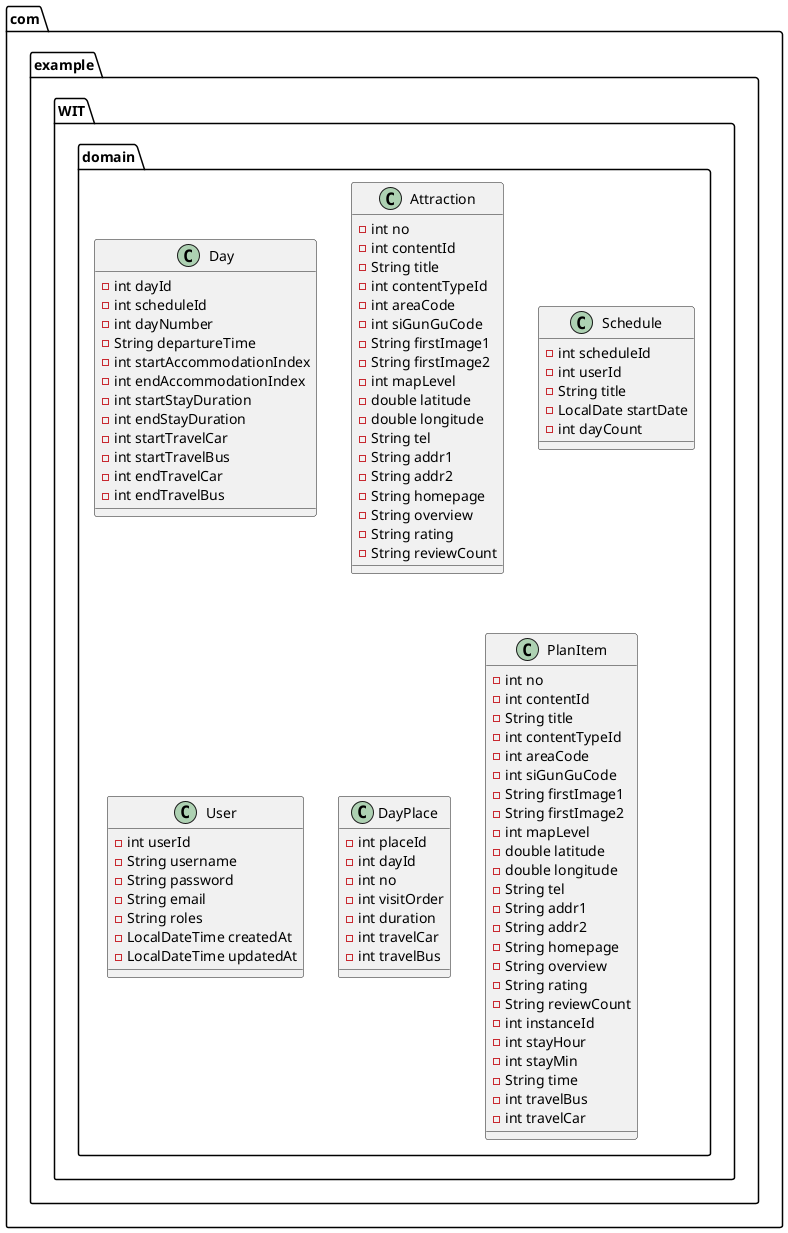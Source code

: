 @startuml
class com.example.WIT.domain.Day {
- int dayId
- int scheduleId
- int dayNumber
- String departureTime
- int startAccommodationIndex
- int endAccommodationIndex
- int startStayDuration
- int endStayDuration
- int startTravelCar
- int startTravelBus
- int endTravelCar
- int endTravelBus
}

class com.example.WIT.domain.Attraction {
- int no
- int contentId
- String title
- int contentTypeId
- int areaCode
- int siGunGuCode
- String firstImage1
- String firstImage2
- int mapLevel
- double latitude
- double longitude
- String tel
- String addr1
- String addr2
- String homepage
- String overview
- String rating
- String reviewCount
}

class com.example.WIT.domain.Schedule {
- int scheduleId
- int userId
- String title
- LocalDate startDate
- int dayCount
}

class com.example.WIT.domain.User {
- int userId
- String username
- String password
- String email
- String roles
- LocalDateTime createdAt
- LocalDateTime updatedAt
}

class com.example.WIT.domain.DayPlace {
- int placeId
- int dayId
- int no
- int visitOrder
- int duration
- int travelCar
- int travelBus
}

class com.example.WIT.domain.PlanItem {
- int no
- int contentId
- String title
- int contentTypeId
- int areaCode
- int siGunGuCode
- String firstImage1
- String firstImage2
- int mapLevel
- double latitude
- double longitude
- String tel
- String addr1
- String addr2
- String homepage
- String overview
- String rating
- String reviewCount
- int instanceId
- int stayHour
- int stayMin
- String time
- int travelBus
- int travelCar
}

@enduml